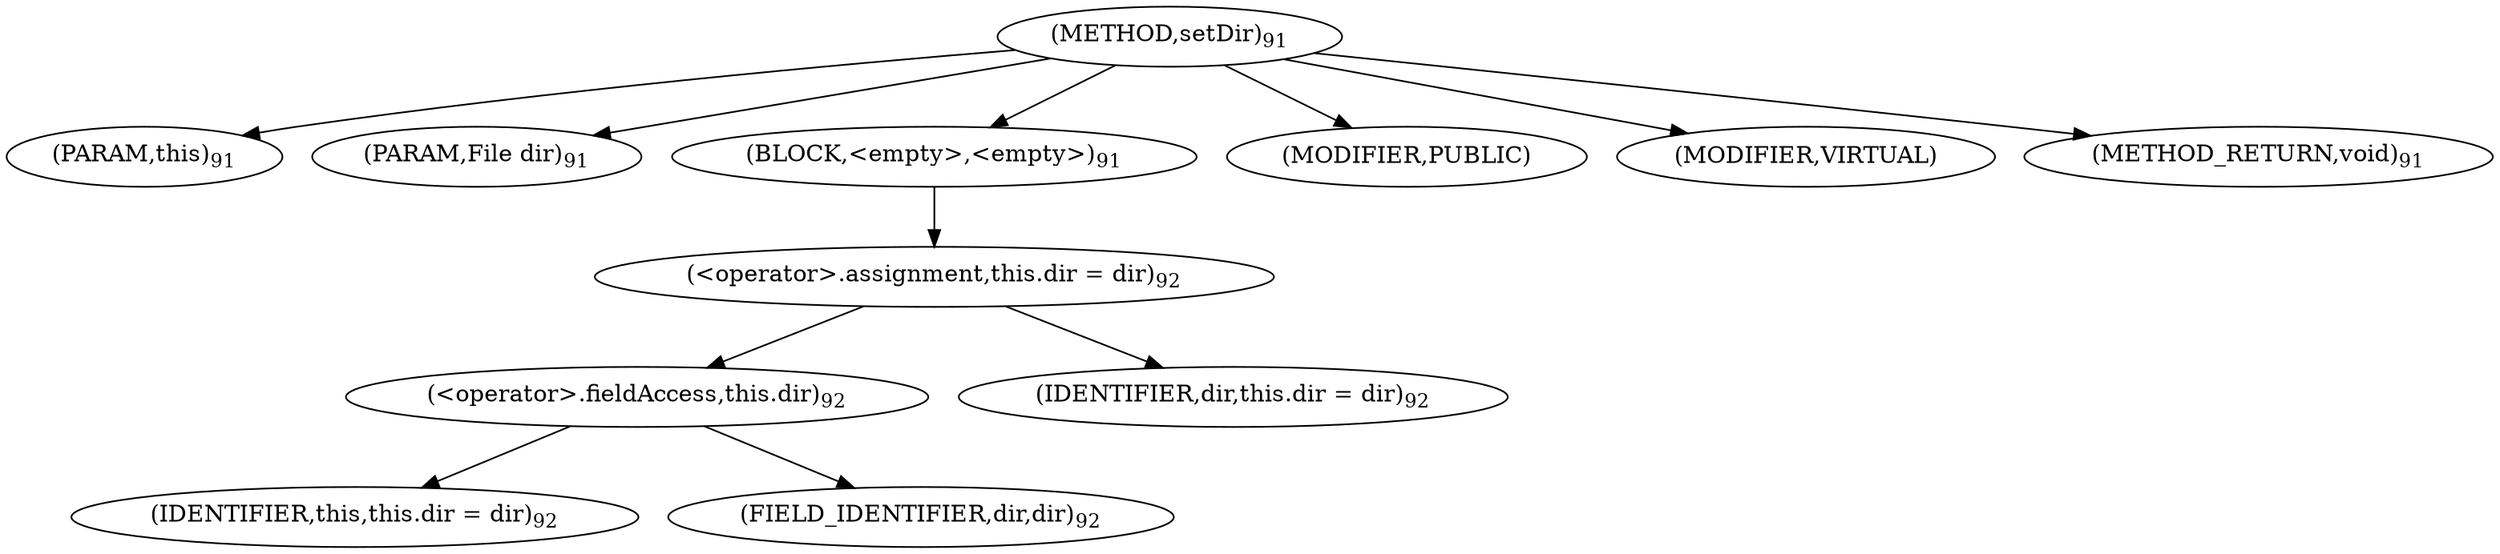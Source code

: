 digraph "setDir" {  
"105" [label = <(METHOD,setDir)<SUB>91</SUB>> ]
"6" [label = <(PARAM,this)<SUB>91</SUB>> ]
"106" [label = <(PARAM,File dir)<SUB>91</SUB>> ]
"107" [label = <(BLOCK,&lt;empty&gt;,&lt;empty&gt;)<SUB>91</SUB>> ]
"108" [label = <(&lt;operator&gt;.assignment,this.dir = dir)<SUB>92</SUB>> ]
"109" [label = <(&lt;operator&gt;.fieldAccess,this.dir)<SUB>92</SUB>> ]
"5" [label = <(IDENTIFIER,this,this.dir = dir)<SUB>92</SUB>> ]
"110" [label = <(FIELD_IDENTIFIER,dir,dir)<SUB>92</SUB>> ]
"111" [label = <(IDENTIFIER,dir,this.dir = dir)<SUB>92</SUB>> ]
"112" [label = <(MODIFIER,PUBLIC)> ]
"113" [label = <(MODIFIER,VIRTUAL)> ]
"114" [label = <(METHOD_RETURN,void)<SUB>91</SUB>> ]
  "105" -> "6" 
  "105" -> "106" 
  "105" -> "107" 
  "105" -> "112" 
  "105" -> "113" 
  "105" -> "114" 
  "107" -> "108" 
  "108" -> "109" 
  "108" -> "111" 
  "109" -> "5" 
  "109" -> "110" 
}
